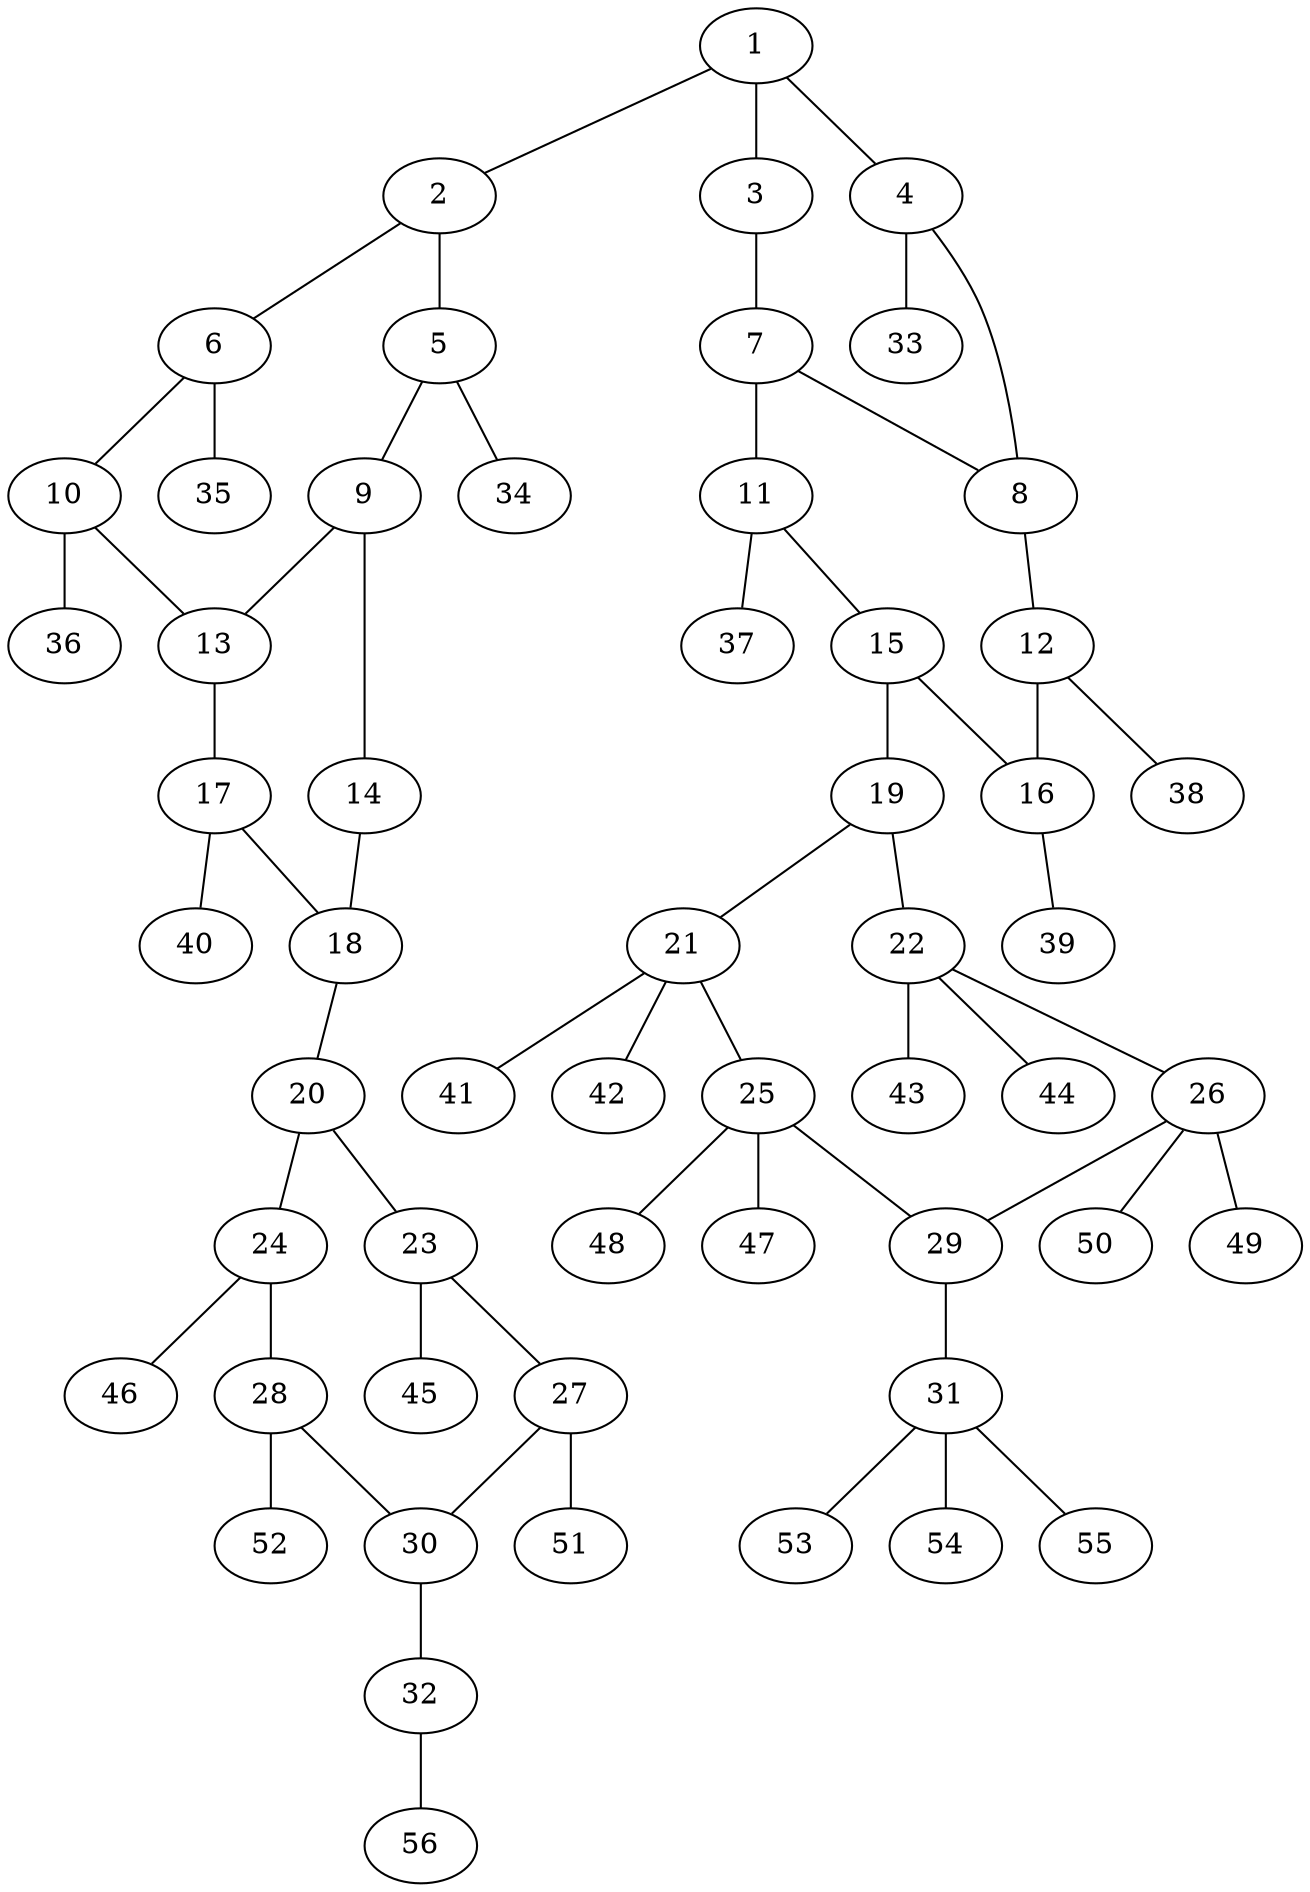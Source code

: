 graph molecule_1739 {
	1	 [chem=C];
	2	 [chem=C];
	1 -- 2	 [valence=1];
	3	 [chem=N];
	1 -- 3	 [valence=2];
	4	 [chem=N];
	1 -- 4	 [valence=1];
	5	 [chem=C];
	2 -- 5	 [valence=2];
	6	 [chem=C];
	2 -- 6	 [valence=1];
	7	 [chem=C];
	3 -- 7	 [valence=1];
	8	 [chem=C];
	4 -- 8	 [valence=1];
	33	 [chem=H];
	4 -- 33	 [valence=1];
	9	 [chem=C];
	5 -- 9	 [valence=1];
	34	 [chem=H];
	5 -- 34	 [valence=1];
	10	 [chem=C];
	6 -- 10	 [valence=2];
	35	 [chem=H];
	6 -- 35	 [valence=1];
	7 -- 8	 [valence=2];
	11	 [chem=C];
	7 -- 11	 [valence=1];
	12	 [chem=C];
	8 -- 12	 [valence=1];
	13	 [chem=C];
	9 -- 13	 [valence=2];
	14	 [chem=N];
	9 -- 14	 [valence=1];
	10 -- 13	 [valence=1];
	36	 [chem=H];
	10 -- 36	 [valence=1];
	15	 [chem=C];
	11 -- 15	 [valence=2];
	37	 [chem=H];
	11 -- 37	 [valence=1];
	16	 [chem=C];
	12 -- 16	 [valence=2];
	38	 [chem=H];
	12 -- 38	 [valence=1];
	17	 [chem=N];
	13 -- 17	 [valence=1];
	18	 [chem=C];
	14 -- 18	 [valence=2];
	15 -- 16	 [valence=1];
	19	 [chem=N];
	15 -- 19	 [valence=1];
	39	 [chem=H];
	16 -- 39	 [valence=1];
	17 -- 18	 [valence=1];
	40	 [chem=H];
	17 -- 40	 [valence=1];
	20	 [chem=C];
	18 -- 20	 [valence=1];
	21	 [chem=C];
	19 -- 21	 [valence=1];
	22	 [chem=C];
	19 -- 22	 [valence=1];
	23	 [chem=C];
	20 -- 23	 [valence=1];
	24	 [chem=C];
	20 -- 24	 [valence=2];
	25	 [chem=C];
	21 -- 25	 [valence=1];
	41	 [chem=H];
	21 -- 41	 [valence=1];
	42	 [chem=H];
	21 -- 42	 [valence=1];
	26	 [chem=C];
	22 -- 26	 [valence=1];
	43	 [chem=H];
	22 -- 43	 [valence=1];
	44	 [chem=H];
	22 -- 44	 [valence=1];
	27	 [chem=C];
	23 -- 27	 [valence=2];
	45	 [chem=H];
	23 -- 45	 [valence=1];
	28	 [chem=C];
	24 -- 28	 [valence=1];
	46	 [chem=H];
	24 -- 46	 [valence=1];
	29	 [chem=N];
	25 -- 29	 [valence=1];
	47	 [chem=H];
	25 -- 47	 [valence=1];
	48	 [chem=H];
	25 -- 48	 [valence=1];
	26 -- 29	 [valence=1];
	49	 [chem=H];
	26 -- 49	 [valence=1];
	50	 [chem=H];
	26 -- 50	 [valence=1];
	30	 [chem=C];
	27 -- 30	 [valence=1];
	51	 [chem=H];
	27 -- 51	 [valence=1];
	28 -- 30	 [valence=2];
	52	 [chem=H];
	28 -- 52	 [valence=1];
	31	 [chem=C];
	29 -- 31	 [valence=1];
	32	 [chem=O];
	30 -- 32	 [valence=1];
	53	 [chem=H];
	31 -- 53	 [valence=1];
	54	 [chem=H];
	31 -- 54	 [valence=1];
	55	 [chem=H];
	31 -- 55	 [valence=1];
	56	 [chem=H];
	32 -- 56	 [valence=1];
}
